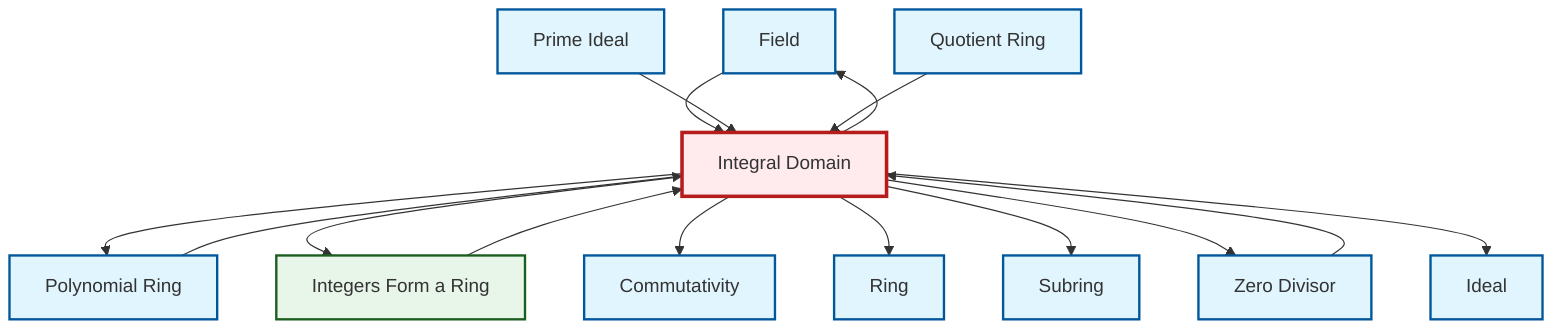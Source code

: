 graph TD
    classDef definition fill:#e1f5fe,stroke:#01579b,stroke-width:2px
    classDef theorem fill:#f3e5f5,stroke:#4a148c,stroke-width:2px
    classDef axiom fill:#fff3e0,stroke:#e65100,stroke-width:2px
    classDef example fill:#e8f5e9,stroke:#1b5e20,stroke-width:2px
    classDef current fill:#ffebee,stroke:#b71c1c,stroke-width:3px
    def-field["Field"]:::definition
    def-quotient-ring["Quotient Ring"]:::definition
    ex-integers-ring["Integers Form a Ring"]:::example
    def-subring["Subring"]:::definition
    def-zero-divisor["Zero Divisor"]:::definition
    def-prime-ideal["Prime Ideal"]:::definition
    def-polynomial-ring["Polynomial Ring"]:::definition
    def-integral-domain["Integral Domain"]:::definition
    def-ideal["Ideal"]:::definition
    def-commutativity["Commutativity"]:::definition
    def-ring["Ring"]:::definition
    def-integral-domain --> def-polynomial-ring
    def-polynomial-ring --> def-integral-domain
    def-field --> def-integral-domain
    def-integral-domain --> def-field
    def-prime-ideal --> def-integral-domain
    def-integral-domain --> ex-integers-ring
    def-integral-domain --> def-commutativity
    def-quotient-ring --> def-integral-domain
    def-integral-domain --> def-ring
    def-integral-domain --> def-subring
    ex-integers-ring --> def-integral-domain
    def-zero-divisor --> def-integral-domain
    def-integral-domain --> def-zero-divisor
    def-integral-domain --> def-ideal
    class def-integral-domain current